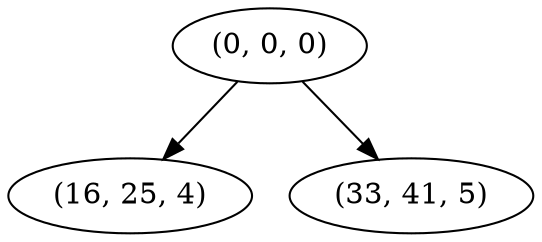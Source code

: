 digraph tree {
    "(0, 0, 0)";
    "(16, 25, 4)";
    "(33, 41, 5)";
    "(0, 0, 0)" -> "(16, 25, 4)";
    "(0, 0, 0)" -> "(33, 41, 5)";
}
